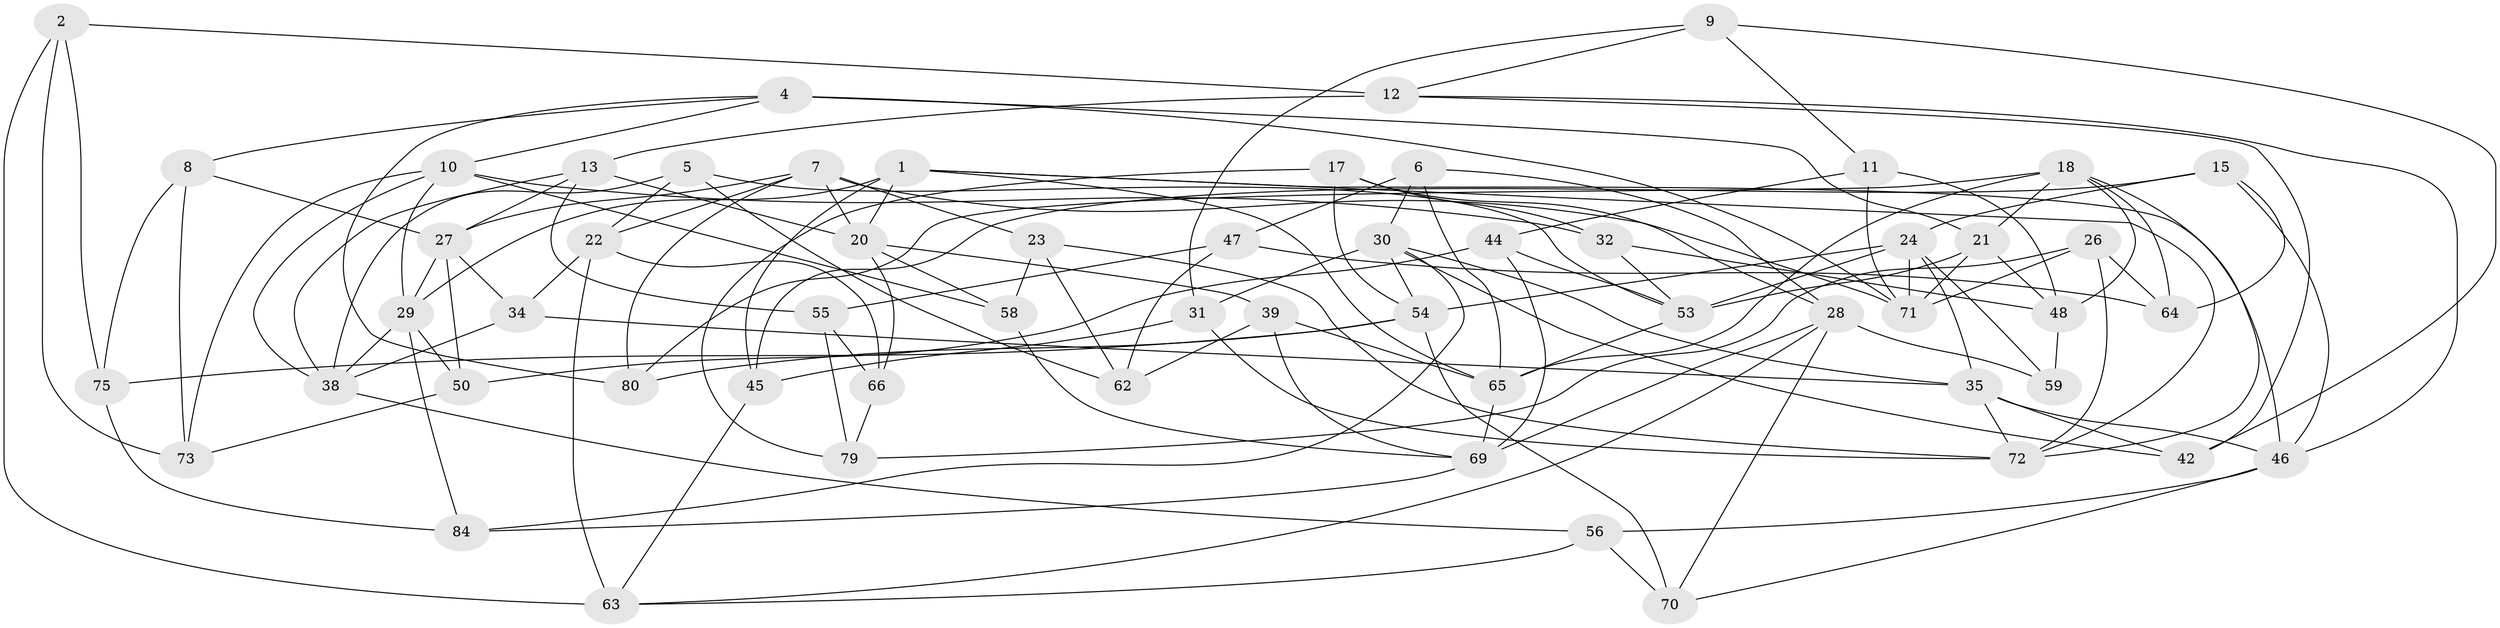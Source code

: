 // Generated by graph-tools (version 1.1) at 2025/24/03/03/25 07:24:31]
// undirected, 58 vertices, 138 edges
graph export_dot {
graph [start="1"]
  node [color=gray90,style=filled];
  1 [super="+3"];
  2;
  4 [super="+81"];
  5;
  6;
  7 [super="+25"];
  8;
  9;
  10 [super="+19"];
  11;
  12 [super="+16"];
  13 [super="+14"];
  15;
  17;
  18 [super="+76"];
  20 [super="+40"];
  21 [super="+37"];
  22 [super="+33"];
  23;
  24 [super="+41"];
  26;
  27 [super="+57"];
  28 [super="+36"];
  29 [super="+74"];
  30 [super="+43"];
  31;
  32;
  34;
  35 [super="+49"];
  38 [super="+61"];
  39;
  42;
  44;
  45;
  46 [super="+51"];
  47;
  48 [super="+52"];
  50;
  53 [super="+68"];
  54 [super="+60"];
  55;
  56;
  58;
  59;
  62;
  63 [super="+67"];
  64;
  65 [super="+78"];
  66;
  69 [super="+77"];
  70;
  71 [super="+83"];
  72 [super="+82"];
  73;
  75;
  79;
  80;
  84;
  1 -- 20;
  1 -- 45;
  1 -- 29;
  1 -- 72;
  1 -- 65;
  1 -- 46;
  2 -- 73;
  2 -- 63;
  2 -- 75;
  2 -- 12;
  4 -- 80;
  4 -- 8;
  4 -- 21 [weight=2];
  4 -- 71;
  4 -- 10;
  5 -- 62;
  5 -- 22;
  5 -- 53;
  5 -- 38;
  6 -- 47;
  6 -- 65;
  6 -- 28;
  6 -- 30;
  7 -- 71;
  7 -- 27;
  7 -- 20;
  7 -- 80;
  7 -- 23;
  7 -- 22;
  8 -- 75;
  8 -- 27;
  8 -- 73;
  9 -- 31;
  9 -- 42;
  9 -- 11;
  9 -- 12;
  10 -- 38;
  10 -- 73;
  10 -- 29;
  10 -- 32;
  10 -- 58;
  11 -- 48;
  11 -- 44;
  11 -- 71;
  12 -- 42;
  12 -- 46;
  12 -- 13 [weight=2];
  13 -- 38;
  13 -- 55;
  13 -- 20;
  13 -- 27;
  15 -- 64;
  15 -- 46;
  15 -- 45;
  15 -- 24;
  17 -- 79;
  17 -- 28;
  17 -- 54;
  17 -- 32;
  18 -- 64;
  18 -- 80;
  18 -- 72;
  18 -- 48;
  18 -- 65;
  18 -- 21;
  20 -- 66;
  20 -- 58;
  20 -- 39;
  21 -- 53;
  21 -- 71;
  21 -- 48;
  22 -- 66;
  22 -- 34;
  22 -- 63 [weight=2];
  23 -- 62;
  23 -- 58;
  23 -- 72;
  24 -- 35;
  24 -- 53;
  24 -- 59;
  24 -- 71;
  24 -- 54;
  26 -- 71;
  26 -- 64;
  26 -- 79;
  26 -- 72;
  27 -- 50;
  27 -- 34;
  27 -- 29;
  28 -- 59;
  28 -- 70;
  28 -- 69;
  28 -- 63;
  29 -- 50;
  29 -- 38;
  29 -- 84;
  30 -- 84;
  30 -- 31;
  30 -- 42;
  30 -- 54;
  30 -- 35;
  31 -- 45;
  31 -- 72;
  32 -- 53;
  32 -- 48;
  34 -- 35;
  34 -- 38;
  35 -- 72;
  35 -- 42;
  35 -- 46;
  38 -- 56;
  39 -- 69;
  39 -- 62;
  39 -- 65;
  44 -- 50;
  44 -- 53;
  44 -- 69;
  45 -- 63;
  46 -- 70;
  46 -- 56;
  47 -- 62;
  47 -- 64;
  47 -- 55;
  48 -- 59 [weight=2];
  50 -- 73;
  53 -- 65;
  54 -- 80;
  54 -- 70;
  54 -- 75;
  55 -- 79;
  55 -- 66;
  56 -- 70;
  56 -- 63;
  58 -- 69;
  65 -- 69;
  66 -- 79;
  69 -- 84;
  75 -- 84;
}
